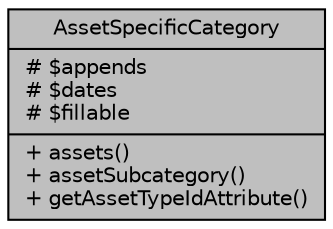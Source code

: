digraph "AssetSpecificCategory"
{
 // LATEX_PDF_SIZE
  bgcolor="transparent";
  edge [fontname="Helvetica",fontsize="10",labelfontname="Helvetica",labelfontsize="10"];
  node [fontname="Helvetica",fontsize="10",shape=record];
  Node1 [label="{AssetSpecificCategory\n|# $appends\l# $dates\l# $fillable\l|+ assets()\l+ assetSubcategory()\l+ getAssetTypeIdAttribute()\l}",height=0.2,width=0.4,color="black", fillcolor="grey75", style="filled", fontcolor="black",tooltip="Datos de las categorias especificas de un bien."];
}
